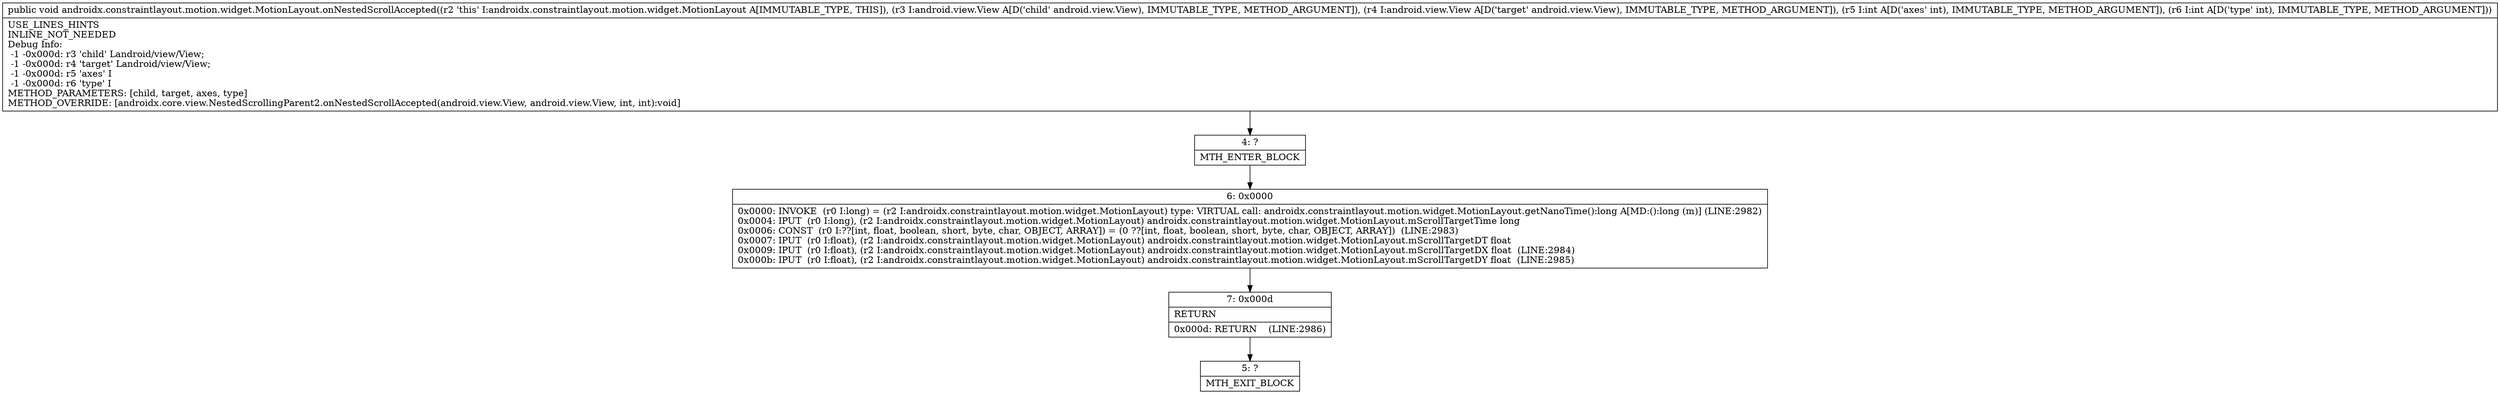 digraph "CFG forandroidx.constraintlayout.motion.widget.MotionLayout.onNestedScrollAccepted(Landroid\/view\/View;Landroid\/view\/View;II)V" {
Node_4 [shape=record,label="{4\:\ ?|MTH_ENTER_BLOCK\l}"];
Node_6 [shape=record,label="{6\:\ 0x0000|0x0000: INVOKE  (r0 I:long) = (r2 I:androidx.constraintlayout.motion.widget.MotionLayout) type: VIRTUAL call: androidx.constraintlayout.motion.widget.MotionLayout.getNanoTime():long A[MD:():long (m)] (LINE:2982)\l0x0004: IPUT  (r0 I:long), (r2 I:androidx.constraintlayout.motion.widget.MotionLayout) androidx.constraintlayout.motion.widget.MotionLayout.mScrollTargetTime long \l0x0006: CONST  (r0 I:??[int, float, boolean, short, byte, char, OBJECT, ARRAY]) = (0 ??[int, float, boolean, short, byte, char, OBJECT, ARRAY])  (LINE:2983)\l0x0007: IPUT  (r0 I:float), (r2 I:androidx.constraintlayout.motion.widget.MotionLayout) androidx.constraintlayout.motion.widget.MotionLayout.mScrollTargetDT float \l0x0009: IPUT  (r0 I:float), (r2 I:androidx.constraintlayout.motion.widget.MotionLayout) androidx.constraintlayout.motion.widget.MotionLayout.mScrollTargetDX float  (LINE:2984)\l0x000b: IPUT  (r0 I:float), (r2 I:androidx.constraintlayout.motion.widget.MotionLayout) androidx.constraintlayout.motion.widget.MotionLayout.mScrollTargetDY float  (LINE:2985)\l}"];
Node_7 [shape=record,label="{7\:\ 0x000d|RETURN\l|0x000d: RETURN    (LINE:2986)\l}"];
Node_5 [shape=record,label="{5\:\ ?|MTH_EXIT_BLOCK\l}"];
MethodNode[shape=record,label="{public void androidx.constraintlayout.motion.widget.MotionLayout.onNestedScrollAccepted((r2 'this' I:androidx.constraintlayout.motion.widget.MotionLayout A[IMMUTABLE_TYPE, THIS]), (r3 I:android.view.View A[D('child' android.view.View), IMMUTABLE_TYPE, METHOD_ARGUMENT]), (r4 I:android.view.View A[D('target' android.view.View), IMMUTABLE_TYPE, METHOD_ARGUMENT]), (r5 I:int A[D('axes' int), IMMUTABLE_TYPE, METHOD_ARGUMENT]), (r6 I:int A[D('type' int), IMMUTABLE_TYPE, METHOD_ARGUMENT]))  | USE_LINES_HINTS\lINLINE_NOT_NEEDED\lDebug Info:\l  \-1 \-0x000d: r3 'child' Landroid\/view\/View;\l  \-1 \-0x000d: r4 'target' Landroid\/view\/View;\l  \-1 \-0x000d: r5 'axes' I\l  \-1 \-0x000d: r6 'type' I\lMETHOD_PARAMETERS: [child, target, axes, type]\lMETHOD_OVERRIDE: [androidx.core.view.NestedScrollingParent2.onNestedScrollAccepted(android.view.View, android.view.View, int, int):void]\l}"];
MethodNode -> Node_4;Node_4 -> Node_6;
Node_6 -> Node_7;
Node_7 -> Node_5;
}

